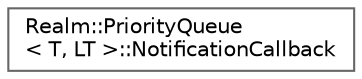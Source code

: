 digraph "Graphical Class Hierarchy"
{
 // LATEX_PDF_SIZE
  bgcolor="transparent";
  edge [fontname=Helvetica,fontsize=10,labelfontname=Helvetica,labelfontsize=10];
  node [fontname=Helvetica,fontsize=10,shape=box,height=0.2,width=0.4];
  rankdir="LR";
  Node0 [id="Node000000",label="Realm::PriorityQueue\l\< T, LT \>::NotificationCallback",height=0.2,width=0.4,color="grey40", fillcolor="white", style="filled",URL="$classRealm_1_1PriorityQueue_1_1NotificationCallback.html",tooltip=" "];
}
